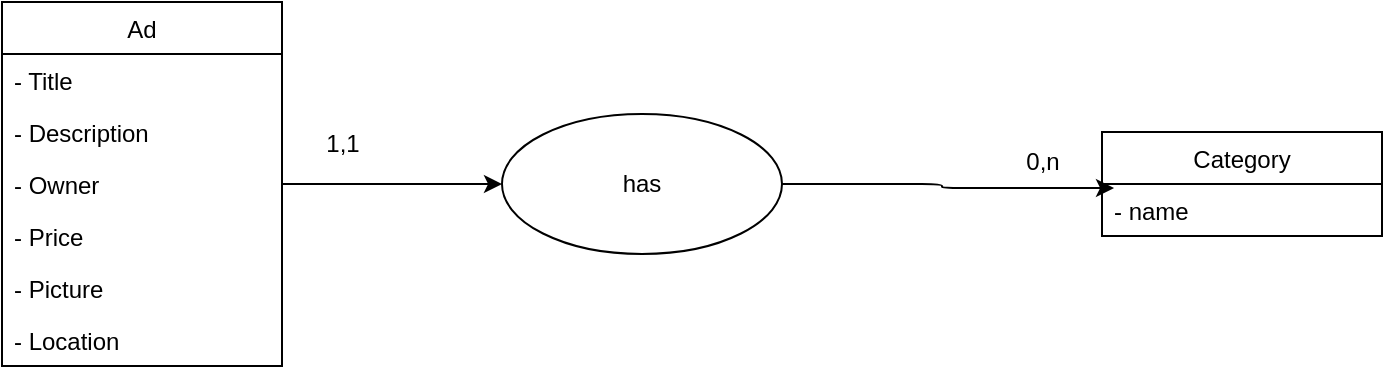 <mxfile>
    <diagram id="7gZCjWITfNoR4KRaBy-F" name="MCD">
        <mxGraphModel dx="1409" dy="525" grid="1" gridSize="10" guides="1" tooltips="1" connect="1" arrows="1" fold="1" page="1" pageScale="1" pageWidth="827" pageHeight="1169" math="0" shadow="0">
            <root>
                <mxCell id="0"/>
                <mxCell id="1" parent="0"/>
                <mxCell id="2" value="Ad" style="swimlane;fontStyle=0;childLayout=stackLayout;horizontal=1;startSize=26;fillColor=none;horizontalStack=0;resizeParent=1;resizeParentMax=0;resizeLast=0;collapsible=1;marginBottom=0;" vertex="1" parent="1">
                    <mxGeometry x="70" y="190" width="140" height="182" as="geometry"/>
                </mxCell>
                <mxCell id="3" value="- Title" style="text;strokeColor=none;fillColor=none;align=left;verticalAlign=top;spacingLeft=4;spacingRight=4;overflow=hidden;rotatable=0;points=[[0,0.5],[1,0.5]];portConstraint=eastwest;" vertex="1" parent="2">
                    <mxGeometry y="26" width="140" height="26" as="geometry"/>
                </mxCell>
                <mxCell id="4" value="- Description" style="text;strokeColor=none;fillColor=none;align=left;verticalAlign=top;spacingLeft=4;spacingRight=4;overflow=hidden;rotatable=0;points=[[0,0.5],[1,0.5]];portConstraint=eastwest;" vertex="1" parent="2">
                    <mxGeometry y="52" width="140" height="26" as="geometry"/>
                </mxCell>
                <mxCell id="5" value="- Owner" style="text;strokeColor=none;fillColor=none;align=left;verticalAlign=top;spacingLeft=4;spacingRight=4;overflow=hidden;rotatable=0;points=[[0,0.5],[1,0.5]];portConstraint=eastwest;" vertex="1" parent="2">
                    <mxGeometry y="78" width="140" height="26" as="geometry"/>
                </mxCell>
                <mxCell id="7" value="- Price" style="text;strokeColor=none;fillColor=none;align=left;verticalAlign=top;spacingLeft=4;spacingRight=4;overflow=hidden;rotatable=0;points=[[0,0.5],[1,0.5]];portConstraint=eastwest;" vertex="1" parent="2">
                    <mxGeometry y="104" width="140" height="26" as="geometry"/>
                </mxCell>
                <mxCell id="6" value="- Picture" style="text;strokeColor=none;fillColor=none;align=left;verticalAlign=top;spacingLeft=4;spacingRight=4;overflow=hidden;rotatable=0;points=[[0,0.5],[1,0.5]];portConstraint=eastwest;" vertex="1" parent="2">
                    <mxGeometry y="130" width="140" height="26" as="geometry"/>
                </mxCell>
                <mxCell id="8" value="- Location" style="text;strokeColor=none;fillColor=none;align=left;verticalAlign=top;spacingLeft=4;spacingRight=4;overflow=hidden;rotatable=0;points=[[0,0.5],[1,0.5]];portConstraint=eastwest;" vertex="1" parent="2">
                    <mxGeometry y="156" width="140" height="26" as="geometry"/>
                </mxCell>
                <mxCell id="9" value="Category" style="swimlane;fontStyle=0;childLayout=stackLayout;horizontal=1;startSize=26;fillColor=none;horizontalStack=0;resizeParent=1;resizeParentMax=0;resizeLast=0;collapsible=1;marginBottom=0;" vertex="1" parent="1">
                    <mxGeometry x="620" y="255" width="140" height="52" as="geometry"/>
                </mxCell>
                <mxCell id="10" value="- name" style="text;strokeColor=none;fillColor=none;align=left;verticalAlign=top;spacingLeft=4;spacingRight=4;overflow=hidden;rotatable=0;points=[[0,0.5],[1,0.5]];portConstraint=eastwest;" vertex="1" parent="9">
                    <mxGeometry y="26" width="140" height="26" as="geometry"/>
                </mxCell>
                <mxCell id="15" style="edgeStyle=orthogonalEdgeStyle;html=1;exitX=1;exitY=0.5;exitDx=0;exitDy=0;entryX=0.043;entryY=0.077;entryDx=0;entryDy=0;entryPerimeter=0;" edge="1" parent="1" source="13" target="10">
                    <mxGeometry relative="1" as="geometry"/>
                </mxCell>
                <mxCell id="13" value="has" style="ellipse;whiteSpace=wrap;html=1;" vertex="1" parent="1">
                    <mxGeometry x="320" y="246" width="140" height="70" as="geometry"/>
                </mxCell>
                <mxCell id="14" style="edgeStyle=orthogonalEdgeStyle;html=1;exitX=1;exitY=0.5;exitDx=0;exitDy=0;entryX=0;entryY=0.5;entryDx=0;entryDy=0;" edge="1" parent="1" source="5" target="13">
                    <mxGeometry relative="1" as="geometry"/>
                </mxCell>
                <mxCell id="4JcB6ZiIhQ2LpAanYgKn-15" value="1,1" style="text;html=1;align=center;verticalAlign=middle;resizable=0;points=[];autosize=1;strokeColor=none;fillColor=none;" vertex="1" parent="1">
                    <mxGeometry x="220" y="246" width="40" height="30" as="geometry"/>
                </mxCell>
                <mxCell id="4JcB6ZiIhQ2LpAanYgKn-16" value="0,n" style="text;html=1;align=center;verticalAlign=middle;resizable=0;points=[];autosize=1;strokeColor=none;fillColor=none;" vertex="1" parent="1">
                    <mxGeometry x="570" y="255" width="40" height="30" as="geometry"/>
                </mxCell>
            </root>
        </mxGraphModel>
    </diagram>
    <diagram id="drzALAAB1PxQypsZOlry" name="MLD">
        <mxGraphModel dx="1409" dy="525" grid="1" gridSize="10" guides="1" tooltips="1" connect="1" arrows="1" fold="1" page="1" pageScale="1" pageWidth="827" pageHeight="1169" math="0" shadow="0">
            <root>
                <mxCell id="0"/>
                <mxCell id="1" parent="0"/>
                <mxCell id="fKaKESng38rB5OWOcXn3-1" value="Ad" style="swimlane;fontStyle=0;childLayout=stackLayout;horizontal=1;startSize=26;fillColor=none;horizontalStack=0;resizeParent=1;resizeParentMax=0;resizeLast=0;collapsible=1;marginBottom=0;" vertex="1" parent="1">
                    <mxGeometry x="70" y="70" width="140" height="234" as="geometry"/>
                </mxCell>
                <mxCell id="YpH7NzzB42w9ux9pwH8y-1" value="- Id" style="text;strokeColor=none;fillColor=none;align=left;verticalAlign=top;spacingLeft=4;spacingRight=4;overflow=hidden;rotatable=0;points=[[0,0.5],[1,0.5]];portConstraint=eastwest;" vertex="1" parent="fKaKESng38rB5OWOcXn3-1">
                    <mxGeometry y="26" width="140" height="26" as="geometry"/>
                </mxCell>
                <mxCell id="fKaKESng38rB5OWOcXn3-2" value="- Title" style="text;strokeColor=none;fillColor=none;align=left;verticalAlign=top;spacingLeft=4;spacingRight=4;overflow=hidden;rotatable=0;points=[[0,0.5],[1,0.5]];portConstraint=eastwest;" vertex="1" parent="fKaKESng38rB5OWOcXn3-1">
                    <mxGeometry y="52" width="140" height="26" as="geometry"/>
                </mxCell>
                <mxCell id="fKaKESng38rB5OWOcXn3-3" value="- Description" style="text;strokeColor=none;fillColor=none;align=left;verticalAlign=top;spacingLeft=4;spacingRight=4;overflow=hidden;rotatable=0;points=[[0,0.5],[1,0.5]];portConstraint=eastwest;" vertex="1" parent="fKaKESng38rB5OWOcXn3-1">
                    <mxGeometry y="78" width="140" height="26" as="geometry"/>
                </mxCell>
                <mxCell id="fKaKESng38rB5OWOcXn3-4" value="- Owner" style="text;strokeColor=none;fillColor=none;align=left;verticalAlign=top;spacingLeft=4;spacingRight=4;overflow=hidden;rotatable=0;points=[[0,0.5],[1,0.5]];portConstraint=eastwest;" vertex="1" parent="fKaKESng38rB5OWOcXn3-1">
                    <mxGeometry y="104" width="140" height="26" as="geometry"/>
                </mxCell>
                <mxCell id="fKaKESng38rB5OWOcXn3-5" value="- Price" style="text;strokeColor=none;fillColor=none;align=left;verticalAlign=top;spacingLeft=4;spacingRight=4;overflow=hidden;rotatable=0;points=[[0,0.5],[1,0.5]];portConstraint=eastwest;" vertex="1" parent="fKaKESng38rB5OWOcXn3-1">
                    <mxGeometry y="130" width="140" height="26" as="geometry"/>
                </mxCell>
                <mxCell id="fKaKESng38rB5OWOcXn3-6" value="- Picture" style="text;strokeColor=none;fillColor=none;align=left;verticalAlign=top;spacingLeft=4;spacingRight=4;overflow=hidden;rotatable=0;points=[[0,0.5],[1,0.5]];portConstraint=eastwest;" vertex="1" parent="fKaKESng38rB5OWOcXn3-1">
                    <mxGeometry y="156" width="140" height="26" as="geometry"/>
                </mxCell>
                <mxCell id="fKaKESng38rB5OWOcXn3-7" value="- Location" style="text;strokeColor=none;fillColor=none;align=left;verticalAlign=top;spacingLeft=4;spacingRight=4;overflow=hidden;rotatable=0;points=[[0,0.5],[1,0.5]];portConstraint=eastwest;" vertex="1" parent="fKaKESng38rB5OWOcXn3-1">
                    <mxGeometry y="182" width="140" height="26" as="geometry"/>
                </mxCell>
                <mxCell id="YpH7NzzB42w9ux9pwH8y-3" value="- Category_Id" style="text;strokeColor=none;fillColor=none;align=left;verticalAlign=top;spacingLeft=4;spacingRight=4;overflow=hidden;rotatable=0;points=[[0,0.5],[1,0.5]];portConstraint=eastwest;" vertex="1" parent="fKaKESng38rB5OWOcXn3-1">
                    <mxGeometry y="208" width="140" height="26" as="geometry"/>
                </mxCell>
                <mxCell id="fKaKESng38rB5OWOcXn3-8" value="Category" style="swimlane;fontStyle=0;childLayout=stackLayout;horizontal=1;startSize=26;fillColor=none;horizontalStack=0;resizeParent=1;resizeParentMax=0;resizeLast=0;collapsible=1;marginBottom=0;" vertex="1" parent="1">
                    <mxGeometry x="620" y="255" width="140" height="78" as="geometry"/>
                </mxCell>
                <mxCell id="YpH7NzzB42w9ux9pwH8y-2" value="- Id" style="text;strokeColor=none;fillColor=none;align=left;verticalAlign=top;spacingLeft=4;spacingRight=4;overflow=hidden;rotatable=0;points=[[0,0.5],[1,0.5]];portConstraint=eastwest;" vertex="1" parent="fKaKESng38rB5OWOcXn3-8">
                    <mxGeometry y="26" width="140" height="26" as="geometry"/>
                </mxCell>
                <mxCell id="fKaKESng38rB5OWOcXn3-9" value="- name" style="text;strokeColor=none;fillColor=none;align=left;verticalAlign=top;spacingLeft=4;spacingRight=4;overflow=hidden;rotatable=0;points=[[0,0.5],[1,0.5]];portConstraint=eastwest;" vertex="1" parent="fKaKESng38rB5OWOcXn3-8">
                    <mxGeometry y="52" width="140" height="26" as="geometry"/>
                </mxCell>
                <mxCell id="fKaKESng38rB5OWOcXn3-13" value="1" style="text;html=1;align=center;verticalAlign=middle;resizable=0;points=[];autosize=1;strokeColor=none;fillColor=none;" vertex="1" parent="1">
                    <mxGeometry x="225" y="246" width="30" height="30" as="geometry"/>
                </mxCell>
                <mxCell id="fKaKESng38rB5OWOcXn3-14" value="n" style="text;html=1;align=center;verticalAlign=middle;resizable=0;points=[];autosize=1;strokeColor=none;fillColor=none;" vertex="1" parent="1">
                    <mxGeometry x="575" y="255" width="30" height="30" as="geometry"/>
                </mxCell>
                <mxCell id="YpH7NzzB42w9ux9pwH8y-4" value="" style="line;strokeWidth=1;fillColor=none;align=left;verticalAlign=middle;spacingTop=-1;spacingLeft=3;spacingRight=3;rotatable=0;labelPosition=right;points=[];portConstraint=eastwest;strokeColor=inherit;" vertex="1" parent="1">
                    <mxGeometry x="400" y="270" width="220" height="50" as="geometry"/>
                </mxCell>
                <mxCell id="YpH7NzzB42w9ux9pwH8y-5" value="" style="line;strokeWidth=1;fillColor=none;align=left;verticalAlign=middle;spacingTop=-1;spacingLeft=3;spacingRight=3;rotatable=0;labelPosition=right;points=[];portConstraint=eastwest;strokeColor=inherit;" vertex="1" parent="1">
                    <mxGeometry x="210" y="291" width="190" height="8" as="geometry"/>
                </mxCell>
            </root>
        </mxGraphModel>
    </diagram>
    <diagram id="8YcRH5Xt4qJqc8IhLDOY" name="MPD">
        <mxGraphModel dx="1409" dy="525" grid="1" gridSize="10" guides="1" tooltips="1" connect="1" arrows="1" fold="1" page="1" pageScale="1" pageWidth="827" pageHeight="1169" math="0" shadow="0">
            <root>
                <mxCell id="0"/>
                <mxCell id="1" parent="0"/>
                <mxCell id="I9unOcmWM0IjJ-whi3l5-1" value="Ad" style="swimlane;fontStyle=0;childLayout=stackLayout;horizontal=1;startSize=26;fillColor=none;horizontalStack=0;resizeParent=1;resizeParentMax=0;resizeLast=0;collapsible=1;marginBottom=0;" vertex="1" parent="1">
                    <mxGeometry x="70" y="70" width="230" height="242" as="geometry"/>
                </mxCell>
                <mxCell id="GSZUnnuEh291QTaOJ_FX-1" value="- id PRIMARY KEY &#10;AUTO_INCREMENT " style="text;strokeColor=none;fillColor=none;align=left;verticalAlign=top;spacingLeft=4;spacingRight=4;overflow=hidden;rotatable=0;points=[[0,0.5],[1,0.5]];portConstraint=eastwest;" vertex="1" parent="I9unOcmWM0IjJ-whi3l5-1">
                    <mxGeometry y="26" width="230" height="34" as="geometry"/>
                </mxCell>
                <mxCell id="I9unOcmWM0IjJ-whi3l5-3" value="- title VARCHAR(100) NOT NULL" style="text;strokeColor=none;fillColor=none;align=left;verticalAlign=top;spacingLeft=4;spacingRight=4;overflow=hidden;rotatable=0;points=[[0,0.5],[1,0.5]];portConstraint=eastwest;" vertex="1" parent="I9unOcmWM0IjJ-whi3l5-1">
                    <mxGeometry y="60" width="230" height="26" as="geometry"/>
                </mxCell>
                <mxCell id="I9unOcmWM0IjJ-whi3l5-4" value="- description VARCHAR(500)" style="text;strokeColor=none;fillColor=none;align=left;verticalAlign=top;spacingLeft=4;spacingRight=4;overflow=hidden;rotatable=0;points=[[0,0.5],[1,0.5]];portConstraint=eastwest;" vertex="1" parent="I9unOcmWM0IjJ-whi3l5-1">
                    <mxGeometry y="86" width="230" height="26" as="geometry"/>
                </mxCell>
                <mxCell id="I9unOcmWM0IjJ-whi3l5-5" value=" - owner VARCHAR(100) NOT NULL" style="text;strokeColor=none;fillColor=none;align=left;verticalAlign=top;spacingLeft=4;spacingRight=4;overflow=hidden;rotatable=0;points=[[0,0.5],[1,0.5]];portConstraint=eastwest;" vertex="1" parent="I9unOcmWM0IjJ-whi3l5-1">
                    <mxGeometry y="112" width="230" height="26" as="geometry"/>
                </mxCell>
                <mxCell id="I9unOcmWM0IjJ-whi3l5-6" value="- price UNSIGNED INT " style="text;strokeColor=none;fillColor=none;align=left;verticalAlign=top;spacingLeft=4;spacingRight=4;overflow=hidden;rotatable=0;points=[[0,0.5],[1,0.5]];portConstraint=eastwest;" vertex="1" parent="I9unOcmWM0IjJ-whi3l5-1">
                    <mxGeometry y="138" width="230" height="26" as="geometry"/>
                </mxCell>
                <mxCell id="I9unOcmWM0IjJ-whi3l5-7" value="- picture VARCHAR(500)" style="text;strokeColor=none;fillColor=none;align=left;verticalAlign=top;spacingLeft=4;spacingRight=4;overflow=hidden;rotatable=0;points=[[0,0.5],[1,0.5]];portConstraint=eastwest;" vertex="1" parent="I9unOcmWM0IjJ-whi3l5-1">
                    <mxGeometry y="164" width="230" height="26" as="geometry"/>
                </mxCell>
                <mxCell id="I9unOcmWM0IjJ-whi3l5-8" value="- location VARCHAR(100)" style="text;strokeColor=none;fillColor=none;align=left;verticalAlign=top;spacingLeft=4;spacingRight=4;overflow=hidden;rotatable=0;points=[[0,0.5],[1,0.5]];portConstraint=eastwest;" vertex="1" parent="I9unOcmWM0IjJ-whi3l5-1">
                    <mxGeometry y="190" width="230" height="26" as="geometry"/>
                </mxCell>
                <mxCell id="I9unOcmWM0IjJ-whi3l5-9" value="- category_Id INT UNSIGNED" style="text;strokeColor=none;fillColor=none;align=left;verticalAlign=top;spacingLeft=4;spacingRight=4;overflow=hidden;rotatable=0;points=[[0,0.5],[1,0.5]];portConstraint=eastwest;" vertex="1" parent="I9unOcmWM0IjJ-whi3l5-1">
                    <mxGeometry y="216" width="230" height="26" as="geometry"/>
                </mxCell>
                <mxCell id="I9unOcmWM0IjJ-whi3l5-10" value="Category" style="swimlane;fontStyle=0;childLayout=stackLayout;horizontal=1;startSize=26;fillColor=none;horizontalStack=0;resizeParent=1;resizeParentMax=0;resizeLast=0;collapsible=1;marginBottom=0;" vertex="1" parent="1">
                    <mxGeometry x="555" y="256" width="210" height="86" as="geometry"/>
                </mxCell>
                <mxCell id="I9unOcmWM0IjJ-whi3l5-11" value="- id PRIMARY KEY &#10;AUTO_INCREMENT " style="text;strokeColor=none;fillColor=none;align=left;verticalAlign=top;spacingLeft=4;spacingRight=4;overflow=hidden;rotatable=0;points=[[0,0.5],[1,0.5]];portConstraint=eastwest;" vertex="1" parent="I9unOcmWM0IjJ-whi3l5-10">
                    <mxGeometry y="26" width="210" height="34" as="geometry"/>
                </mxCell>
                <mxCell id="I9unOcmWM0IjJ-whi3l5-12" value="- name VARCHAR(100) NOT NULL" style="text;strokeColor=none;fillColor=none;align=left;verticalAlign=top;spacingLeft=4;spacingRight=4;overflow=hidden;rotatable=0;points=[[0,0.5],[1,0.5]];portConstraint=eastwest;" vertex="1" parent="I9unOcmWM0IjJ-whi3l5-10">
                    <mxGeometry y="60" width="210" height="26" as="geometry"/>
                </mxCell>
                <mxCell id="I9unOcmWM0IjJ-whi3l5-15" value="" style="line;strokeWidth=1;fillColor=none;align=left;verticalAlign=middle;spacingTop=-1;spacingLeft=3;spacingRight=3;rotatable=0;labelPosition=right;points=[];portConstraint=eastwest;strokeColor=inherit;" vertex="1" parent="1">
                    <mxGeometry x="400" y="270" width="150" height="50" as="geometry"/>
                </mxCell>
                <mxCell id="I9unOcmWM0IjJ-whi3l5-16" value="" style="line;strokeWidth=1;fillColor=none;align=left;verticalAlign=middle;spacingTop=-1;spacingLeft=3;spacingRight=3;rotatable=0;labelPosition=right;points=[];portConstraint=eastwest;strokeColor=inherit;" vertex="1" parent="1">
                    <mxGeometry x="300" y="291" width="100" height="8" as="geometry"/>
                </mxCell>
            </root>
        </mxGraphModel>
    </diagram>
</mxfile>